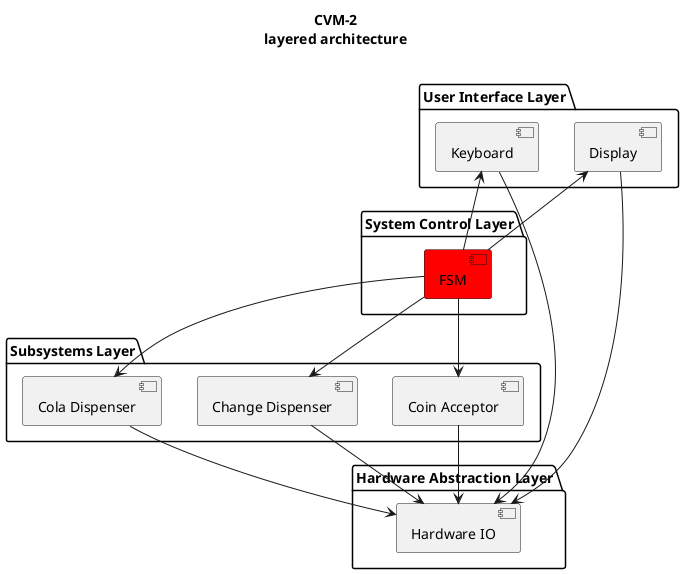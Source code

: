 @startuml

title CVM-2\nlayered architecture\n

package "User Interface Layer" {
    [Display]
    [Keyboard]
}

package "System Control Layer" {
    [FSM] #red
}

package "Subsystems Layer" {
    [Cola Dispenser]
    [Coin Acceptor]
    [Change Dispenser]
}

package "Hardware Abstraction Layer" {
    [Hardware IO]
}

[FSM] -down-> [Coin Acceptor]
[FSM] -down-> [Cola Dispenser]
[FSM] -down-> [Change Dispenser]
[FSM] -up-> [Display]
[FSM] -up-> [Keyboard]
[Coin Acceptor] --> [Hardware IO]
[Cola Dispenser] --> [Hardware IO]
[Change Dispenser] --> [Hardware IO]
[Display] --> [Hardware IO]
[Keyboard] --> [Hardware IO]

@enduml
